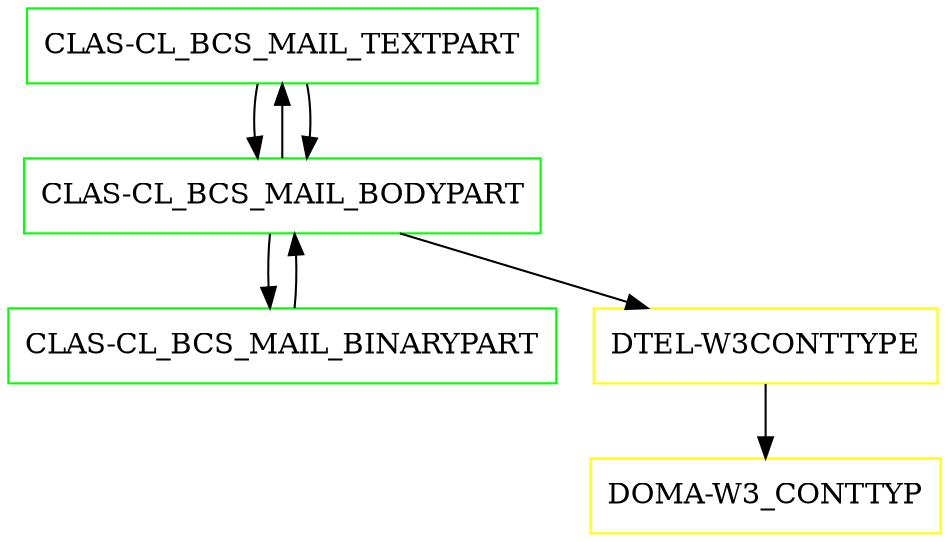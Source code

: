 digraph G {
  "CLAS-CL_BCS_MAIL_TEXTPART" [shape=box,color=green];
  "CLAS-CL_BCS_MAIL_BODYPART" [shape=box,color=green,URL="./CLAS_CL_BCS_MAIL_BODYPART.html"];
  "CLAS-CL_BCS_MAIL_TEXTPART" [shape=box,color=green,URL="./CLAS_CL_BCS_MAIL_TEXTPART.html"];
  "CLAS-CL_BCS_MAIL_BINARYPART" [shape=box,color=green,URL="./CLAS_CL_BCS_MAIL_BINARYPART.html"];
  "DTEL-W3CONTTYPE" [shape=box,color=yellow,URL="./DTEL_W3CONTTYPE.html"];
  "DOMA-W3_CONTTYP" [shape=box,color=yellow,URL="./DOMA_W3_CONTTYP.html"];
  "CLAS-CL_BCS_MAIL_TEXTPART" -> "CLAS-CL_BCS_MAIL_BODYPART";
  "CLAS-CL_BCS_MAIL_BODYPART" -> "DTEL-W3CONTTYPE";
  "CLAS-CL_BCS_MAIL_BODYPART" -> "CLAS-CL_BCS_MAIL_BINARYPART";
  "CLAS-CL_BCS_MAIL_BODYPART" -> "CLAS-CL_BCS_MAIL_TEXTPART";
  "CLAS-CL_BCS_MAIL_TEXTPART" -> "CLAS-CL_BCS_MAIL_BODYPART";
  "CLAS-CL_BCS_MAIL_BINARYPART" -> "CLAS-CL_BCS_MAIL_BODYPART";
  "DTEL-W3CONTTYPE" -> "DOMA-W3_CONTTYP";
}
